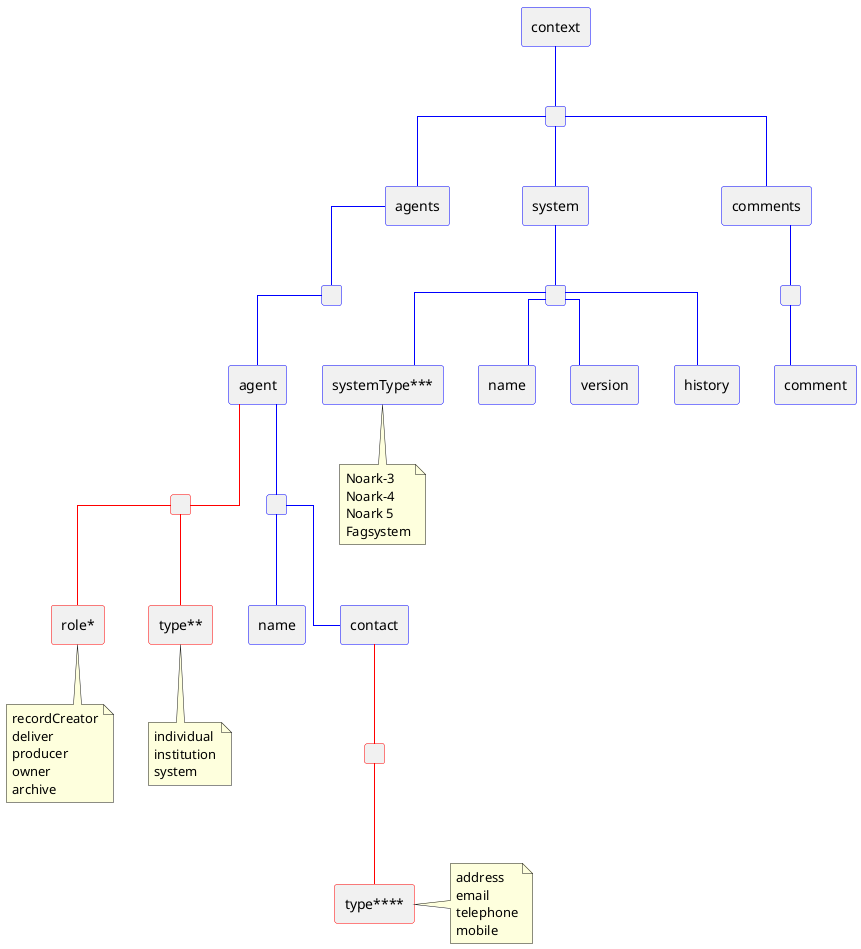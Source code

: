 @startuml
skinparam linetype ortho

rectangle " " as c1 #line:blue;
rectangle " " as c2 #line:blue;
rectangle " " as c3 #line:red;
rectangle " " as c4 #line:blue;
rectangle " " as c5 #line:red;
rectangle " " as c6 #line:blue;
rectangle " " as c7 #line:blue;

rectangle context #line:blue;
rectangle agents #line:blue;
rectangle agent #line:blue;
rectangle "role*" as role #line:red;
rectangle "type**" as type1 #line:red;
rectangle "name" as name1 #line:blue;
rectangle contact #line:blue;
rectangle "type****" as type2 #line:red;
rectangle system #line:blue;
rectangle "systemType***" as systemType #line:blue;
rectangle "name" as name2 #line:blue;
rectangle version #line:blue;
rectangle history #line:blue;
rectangle comments #line:blue;
rectangle comment #line:blue;

context -[#0000ff]- c1

c1 -[#0000ff]- agents
agents -[#0000ff]- c2
c2 -[#0000ff]- agent
agent -[#ff0000]- c3
c3 -[#ff0000]- role
c3 -[#ff0000]- type1
agent -[#0000ff]- c4
c4 -[#0000ff]- name1
c4 -[#0000ff]- contact
contact -[#ff0000]- c5
c5 -[#ff0000]- type2

c1 -[#0000ff]- system
system -[#0000ff]- c6
c6 -[#0000ff]- systemType
c6 -[#0000ff]- name2
c6 -[#0000ff]- version
c6 -[#0000ff]- history

c1 -[#0000ff]- comments
comments -[#0000ff]- c7
c7 -[#0000ff]- comment

note bottom of role
  recordCreator
  deliver
  producer
  owner
  archive
end note

note bottom of type1
  individual
  institution
  system
end note

note bottom of systemType
  Noark-3
  Noark-4
  Noark 5
  Fagsystem
end note

note right of type2
  address
  email
  telephone
  mobile
end note

@enduml
